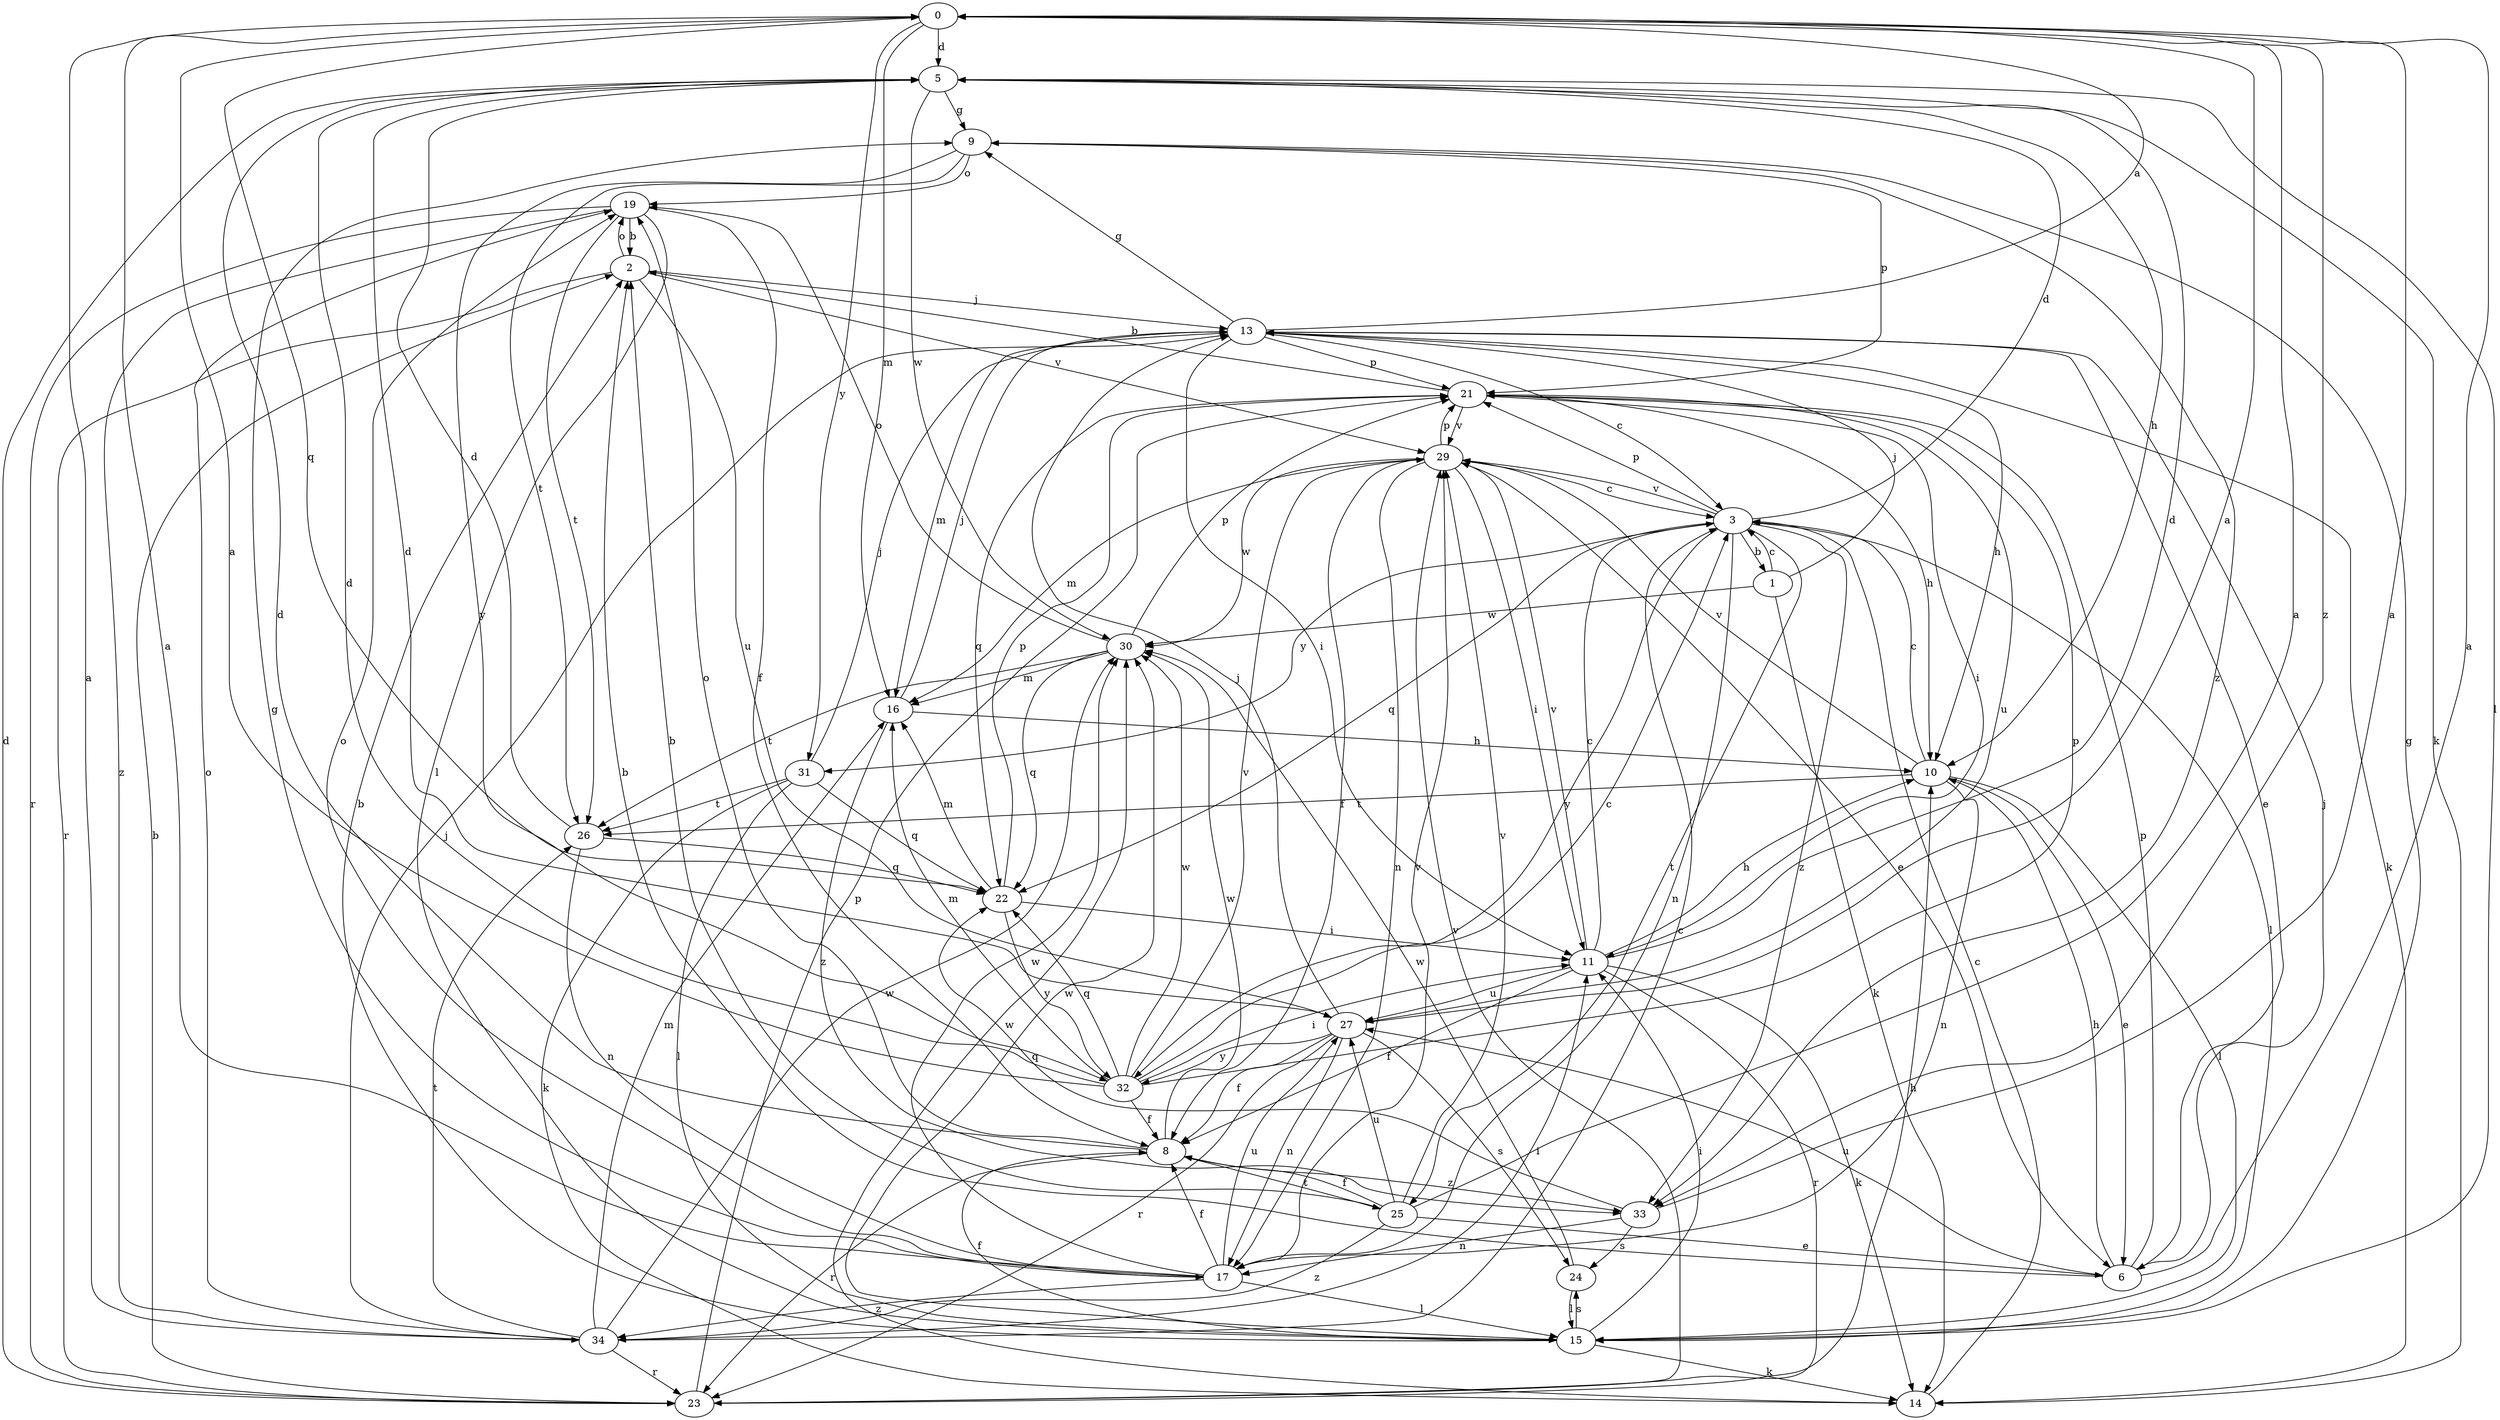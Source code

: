 strict digraph  {
0;
1;
2;
3;
5;
6;
8;
9;
10;
11;
13;
14;
15;
16;
17;
19;
21;
22;
23;
24;
25;
26;
27;
29;
30;
31;
32;
33;
34;
0 -> 5  [label=d];
0 -> 16  [label=m];
0 -> 22  [label=q];
0 -> 31  [label=y];
0 -> 33  [label=z];
1 -> 3  [label=c];
1 -> 13  [label=j];
1 -> 14  [label=k];
1 -> 30  [label=w];
2 -> 13  [label=j];
2 -> 19  [label=o];
2 -> 23  [label=r];
2 -> 27  [label=u];
2 -> 29  [label=v];
3 -> 1  [label=b];
3 -> 5  [label=d];
3 -> 15  [label=l];
3 -> 17  [label=n];
3 -> 21  [label=p];
3 -> 22  [label=q];
3 -> 25  [label=t];
3 -> 29  [label=v];
3 -> 31  [label=y];
3 -> 32  [label=y];
3 -> 33  [label=z];
5 -> 9  [label=g];
5 -> 10  [label=h];
5 -> 14  [label=k];
5 -> 15  [label=l];
5 -> 30  [label=w];
6 -> 0  [label=a];
6 -> 2  [label=b];
6 -> 10  [label=h];
6 -> 13  [label=j];
6 -> 21  [label=p];
6 -> 27  [label=u];
8 -> 5  [label=d];
8 -> 19  [label=o];
8 -> 23  [label=r];
8 -> 25  [label=t];
8 -> 30  [label=w];
8 -> 33  [label=z];
9 -> 19  [label=o];
9 -> 21  [label=p];
9 -> 26  [label=t];
9 -> 32  [label=y];
9 -> 33  [label=z];
10 -> 3  [label=c];
10 -> 6  [label=e];
10 -> 15  [label=l];
10 -> 17  [label=n];
10 -> 26  [label=t];
10 -> 29  [label=v];
11 -> 3  [label=c];
11 -> 5  [label=d];
11 -> 8  [label=f];
11 -> 10  [label=h];
11 -> 14  [label=k];
11 -> 23  [label=r];
11 -> 27  [label=u];
11 -> 29  [label=v];
13 -> 0  [label=a];
13 -> 3  [label=c];
13 -> 6  [label=e];
13 -> 9  [label=g];
13 -> 10  [label=h];
13 -> 11  [label=i];
13 -> 14  [label=k];
13 -> 16  [label=m];
13 -> 21  [label=p];
14 -> 3  [label=c];
14 -> 30  [label=w];
15 -> 2  [label=b];
15 -> 8  [label=f];
15 -> 9  [label=g];
15 -> 11  [label=i];
15 -> 14  [label=k];
15 -> 24  [label=s];
15 -> 30  [label=w];
16 -> 10  [label=h];
16 -> 13  [label=j];
16 -> 33  [label=z];
17 -> 0  [label=a];
17 -> 8  [label=f];
17 -> 9  [label=g];
17 -> 15  [label=l];
17 -> 19  [label=o];
17 -> 27  [label=u];
17 -> 29  [label=v];
17 -> 30  [label=w];
17 -> 34  [label=z];
19 -> 2  [label=b];
19 -> 8  [label=f];
19 -> 15  [label=l];
19 -> 23  [label=r];
19 -> 26  [label=t];
19 -> 34  [label=z];
21 -> 2  [label=b];
21 -> 10  [label=h];
21 -> 11  [label=i];
21 -> 22  [label=q];
21 -> 27  [label=u];
21 -> 29  [label=v];
22 -> 11  [label=i];
22 -> 16  [label=m];
22 -> 21  [label=p];
22 -> 32  [label=y];
23 -> 2  [label=b];
23 -> 5  [label=d];
23 -> 10  [label=h];
23 -> 21  [label=p];
23 -> 29  [label=v];
24 -> 15  [label=l];
24 -> 30  [label=w];
25 -> 0  [label=a];
25 -> 2  [label=b];
25 -> 6  [label=e];
25 -> 8  [label=f];
25 -> 27  [label=u];
25 -> 29  [label=v];
25 -> 34  [label=z];
26 -> 5  [label=d];
26 -> 17  [label=n];
26 -> 22  [label=q];
27 -> 0  [label=a];
27 -> 5  [label=d];
27 -> 8  [label=f];
27 -> 13  [label=j];
27 -> 17  [label=n];
27 -> 23  [label=r];
27 -> 24  [label=s];
27 -> 32  [label=y];
29 -> 3  [label=c];
29 -> 6  [label=e];
29 -> 8  [label=f];
29 -> 11  [label=i];
29 -> 16  [label=m];
29 -> 17  [label=n];
29 -> 21  [label=p];
29 -> 30  [label=w];
30 -> 16  [label=m];
30 -> 19  [label=o];
30 -> 21  [label=p];
30 -> 22  [label=q];
30 -> 26  [label=t];
31 -> 13  [label=j];
31 -> 14  [label=k];
31 -> 15  [label=l];
31 -> 22  [label=q];
31 -> 26  [label=t];
32 -> 0  [label=a];
32 -> 3  [label=c];
32 -> 5  [label=d];
32 -> 8  [label=f];
32 -> 11  [label=i];
32 -> 16  [label=m];
32 -> 21  [label=p];
32 -> 22  [label=q];
32 -> 29  [label=v];
32 -> 30  [label=w];
33 -> 0  [label=a];
33 -> 17  [label=n];
33 -> 22  [label=q];
33 -> 24  [label=s];
34 -> 0  [label=a];
34 -> 3  [label=c];
34 -> 11  [label=i];
34 -> 13  [label=j];
34 -> 16  [label=m];
34 -> 19  [label=o];
34 -> 23  [label=r];
34 -> 26  [label=t];
34 -> 30  [label=w];
}
